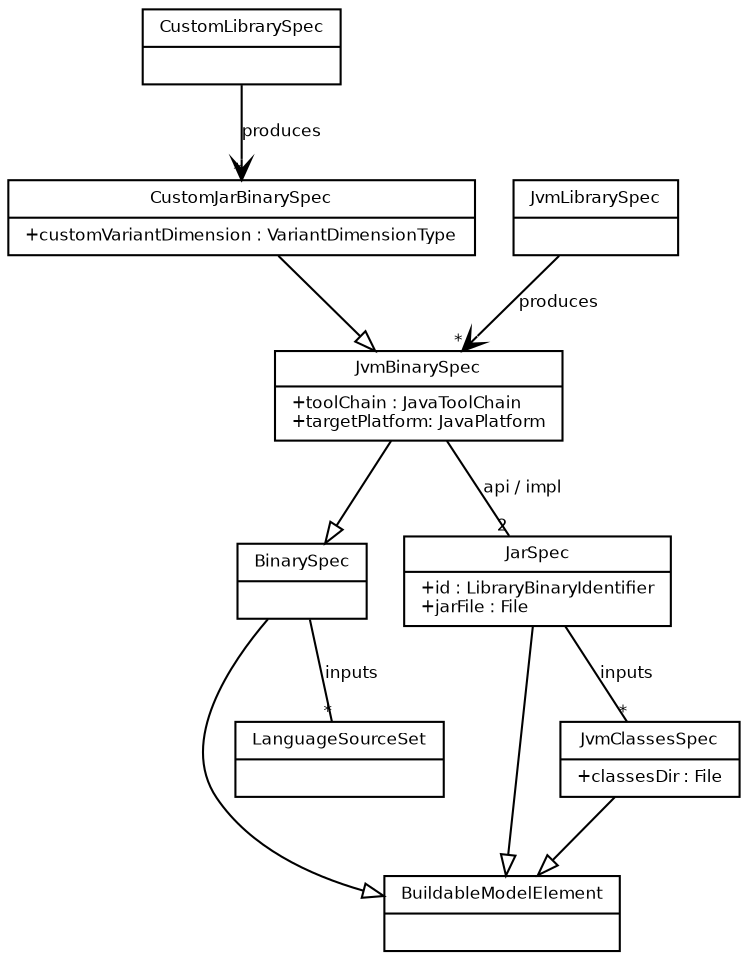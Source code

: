 digraph G {
    fontname = "Bitstream Vera Sans"
    fontsize = 8

    node [
        fontname = "Bitstream Vera Sans"
        fontsize = 8
        shape = "record"
    ]

    edge [
        fontname = "Bitstream Vera Sans"
        fontsize = 8
    ]

    BuildableModelElement [
        label = "{BuildableModelElement|\l}"
    ]

    LanguageSourceSet [
        label = "{LanguageSourceSet|\l}"
    ]

    BinarySpec [
        label = "{BinarySpec|\l}"
    ]

    JvmClassesSpec [
        label = "{JvmClassesSpec|+classesDir : File\l}"
    ]

    JvmBinarySpec [
        label = "{JvmBinarySpec|+toolChain : JavaToolChain\l+targetPlatform: JavaPlatform}"
    ]

    JarSpec [
        label = "{JarSpec|+id :  LibraryBinaryIdentifier\l+jarFile : File \l}"
    ]

    CustomJarBinarySpec [
        label = "{CustomJarBinarySpec|+customVariantDimension :  VariantDimensionType\l}"
    ]

    JvmLibrarySpec [
       label = "{JvmLibrarySpec|\l}"
    ]

    CustomLibrarySpec [
       label = "{CustomLibrarySpec|\l}"
    ]

    edge [
       arrowhead = "empty"
    ]

    BinarySpec -> BuildableModelElement
    JvmClassesSpec -> BuildableModelElement
    JvmBinarySpec -> BinarySpec
    JarSpec -> BuildableModelElement
    CustomJarBinarySpec -> JvmBinarySpec

    edge [
        arrowhead = "none"

        headlabel = "*"
        label = "inputs"
        taillabel = ""
    ]

    BinarySpec -> LanguageSourceSet
    JarSpec -> JvmClassesSpec

    edge [
        arrowhead = "none"

        headlabel = "2"
        label = "api / impl"
        taillabel = ""
    ]

    JvmBinarySpec -> JarSpec

    edge [
        arrowhead = "open"
        headlabel = "*"
        label = "produces"
        taillabel = ""
    ]

    JvmLibrarySpec -> JvmBinarySpec
    CustomLibrarySpec -> CustomJarBinarySpec
}
